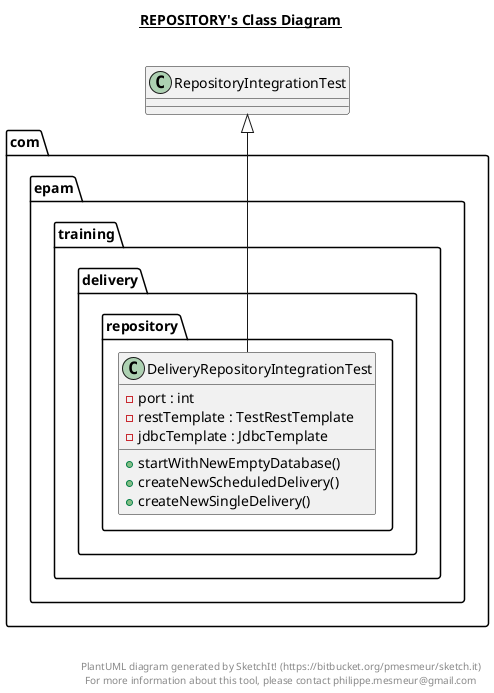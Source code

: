 @startuml

title __REPOSITORY's Class Diagram__\n

  package com.epam.training {
    package com.epam.training.delivery {
      package com.epam.training.delivery.repository {
        class DeliveryRepositoryIntegrationTest {
            - port : int
            - restTemplate : TestRestTemplate
            - jdbcTemplate : JdbcTemplate
            + startWithNewEmptyDatabase()
            + createNewScheduledDelivery()
            + createNewSingleDelivery()
        }
      }
    }
  }
  

  DeliveryRepositoryIntegrationTest -up-|> RepositoryIntegrationTest


right footer


PlantUML diagram generated by SketchIt! (https://bitbucket.org/pmesmeur/sketch.it)
For more information about this tool, please contact philippe.mesmeur@gmail.com
endfooter

@enduml
